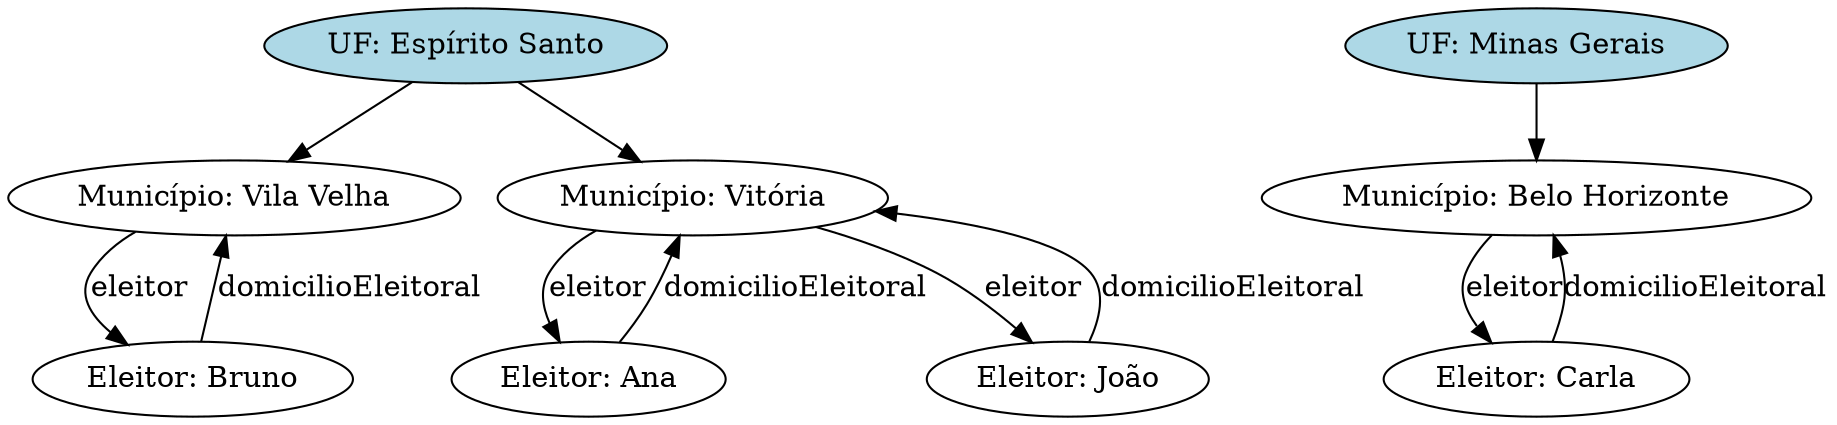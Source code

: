 digraph DomicilioEleitoral {
    // Nós dos Estados (UFs)
    UF1118140819 [label="UF: Espírito Santo"];
    UF1118140819 [style=filled, fillcolor=lightblue];
    M118352462_UF1118140819 [label="Município: Vila Velha"];
    UF1118140819 -> M118352462_UF1118140819;
    E925858445 [label="Eleitor: Bruno"];
    M118352462_UF1118140819 -> E925858445 [label="eleitor"];
    E925858445 -> M118352462_UF1118140819 [label="domicilioEleitoral"];
    M1311053135_UF1118140819 [label="Município: Vitória"];
    UF1118140819 -> M1311053135_UF1118140819;
    E140435067 [label="Eleitor: Ana"];
    M1311053135_UF1118140819 -> E140435067 [label="eleitor"];
    E140435067 -> M1311053135_UF1118140819 [label="domicilioEleitoral"];
    E1706377736 [label="Eleitor: João"];
    M1311053135_UF1118140819 -> E1706377736 [label="eleitor"];
    E1706377736 -> M1311053135_UF1118140819 [label="domicilioEleitoral"];
    UF1450495309 [label="UF: Minas Gerais"];
    UF1450495309 [style=filled, fillcolor=lightblue];
    M1550089733_UF1450495309 [label="Município: Belo Horizonte"];
    UF1450495309 -> M1550089733_UF1450495309;
    E1670782018 [label="Eleitor: Carla"];
    M1550089733_UF1450495309 -> E1670782018 [label="eleitor"];
    E1670782018 -> M1550089733_UF1450495309 [label="domicilioEleitoral"];
}
